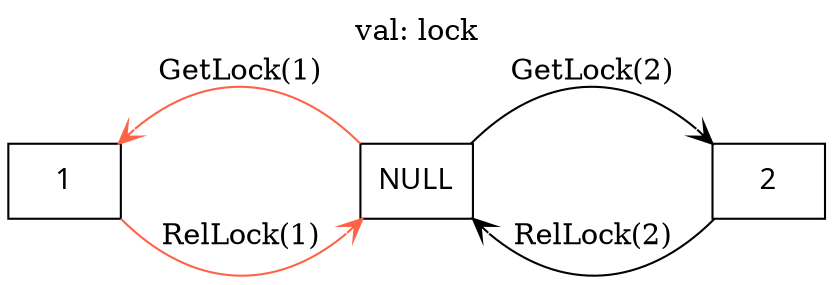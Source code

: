 digraph strongfair {
  rankdir=LR;
  node[shape=rect, fontname="Fira Code"];
  edge[arrowhead=vee];
  label="val: lock"
  labelloc="t"

  ln[label="NULL"];
  {rank=min;
  l1[label="1"];
  }
  l2[label="2"];
  ln:nw -> l1:ne[label="GetLock(1)", color=tomato];
  l1:se -> ln:sw[label="RelLock(1)", color=tomato];
  ln:ne -> l2:nw[label="GetLock(2)"];
  l2:sw -> ln:se[label="RelLock(2)"];
}


